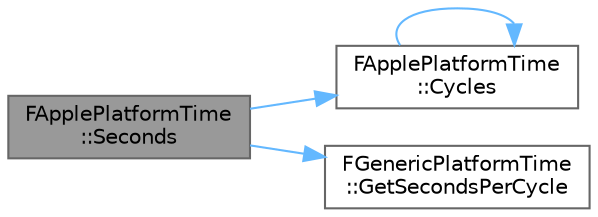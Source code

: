 digraph "FApplePlatformTime::Seconds"
{
 // INTERACTIVE_SVG=YES
 // LATEX_PDF_SIZE
  bgcolor="transparent";
  edge [fontname=Helvetica,fontsize=10,labelfontname=Helvetica,labelfontsize=10];
  node [fontname=Helvetica,fontsize=10,shape=box,height=0.2,width=0.4];
  rankdir="LR";
  Node1 [id="Node000001",label="FApplePlatformTime\l::Seconds",height=0.2,width=0.4,color="gray40", fillcolor="grey60", style="filled", fontcolor="black",tooltip=" "];
  Node1 -> Node2 [id="edge1_Node000001_Node000002",color="steelblue1",style="solid",tooltip=" "];
  Node2 [id="Node000002",label="FApplePlatformTime\l::Cycles",height=0.2,width=0.4,color="grey40", fillcolor="white", style="filled",URL="$d4/d46/structFApplePlatformTime.html#a025be68c30e9356b517cf4c94f7241b2",tooltip=" "];
  Node2 -> Node2 [id="edge2_Node000002_Node000002",color="steelblue1",style="solid",tooltip=" "];
  Node1 -> Node3 [id="edge3_Node000001_Node000003",color="steelblue1",style="solid",tooltip=" "];
  Node3 [id="Node000003",label="FGenericPlatformTime\l::GetSecondsPerCycle",height=0.2,width=0.4,color="grey40", fillcolor="white", style="filled",URL="$dc/d9b/structFGenericPlatformTime.html#a5a95c67088086aa0eab4dff5ca0786d2",tooltip="Each platform implements these two functions, which return the current time in platform-specific cpu ..."];
}
